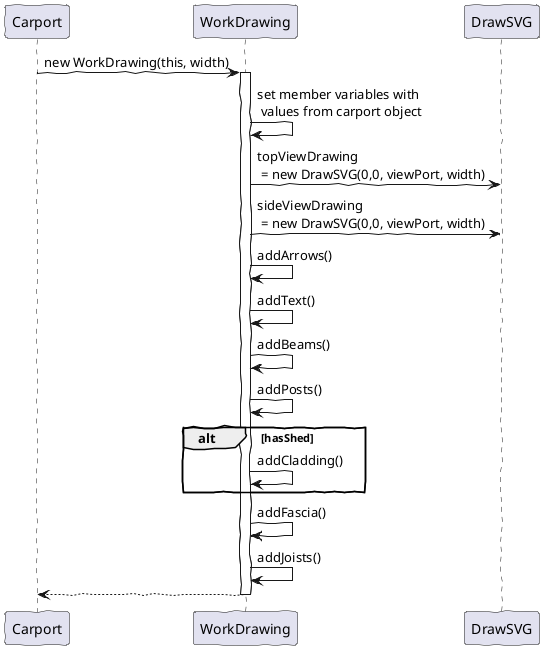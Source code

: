 @startuml
'https://plantuml.com/sequence-diagram
!pragma layout smetana
skinparam handwritten true


participant Carport as C
participant WorkDrawing as W
participant DrawSVG as D


C -> W: new WorkDrawing(this, width)
activate W
W -> W: set member variables with \n values from carport object
W -> D: topViewDrawing \n = new DrawSVG(0,0, viewPort, width)
W -> D: sideViewDrawing \n = new DrawSVG(0,0, viewPort, width)
W -> W: addArrows()
W -> W: addText()
W -> W: addBeams()
W -> W: addPosts()
alt hasShed
  W -> W: addCladding()
end
W -> W: addFascia()
W -> W: addJoists()
W --> C

deactivate W

@enduml